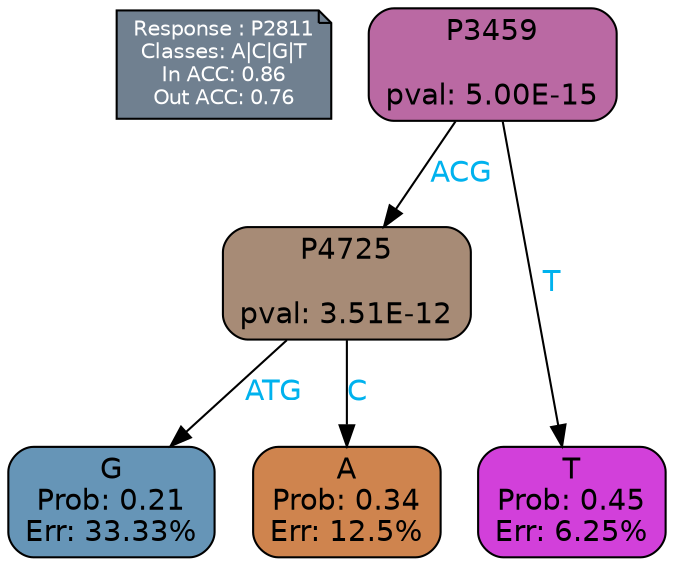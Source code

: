 digraph Tree {
node [shape=box, style="filled, rounded", color="black", fontname=helvetica] ;
graph [ranksep=equally, splines=polylines, bgcolor=transparent, dpi=600] ;
edge [fontname=helvetica] ;
LEGEND [label="Response : P2811
Classes: A|C|G|T
In ACC: 0.86
Out ACC: 0.76
",shape=note,align=left,style=filled,fillcolor="slategray",fontcolor="white",fontsize=10];1 [label="P3459

pval: 5.00E-15", fillcolor="#ba69a3"] ;
2 [label="P4725

pval: 3.51E-12", fillcolor="#a78b76"] ;
3 [label="G
Prob: 0.21
Err: 33.33%", fillcolor="#6695b7"] ;
4 [label="A
Prob: 0.34
Err: 12.5%", fillcolor="#cf844e"] ;
5 [label="T
Prob: 0.45
Err: 6.25%", fillcolor="#d240da"] ;
1 -> 2 [label="ACG",fontcolor=deepskyblue2] ;
1 -> 5 [label="T",fontcolor=deepskyblue2] ;
2 -> 3 [label="ATG",fontcolor=deepskyblue2] ;
2 -> 4 [label="C",fontcolor=deepskyblue2] ;
{rank = same; 3;4;5;}{rank = same; LEGEND;1;}}